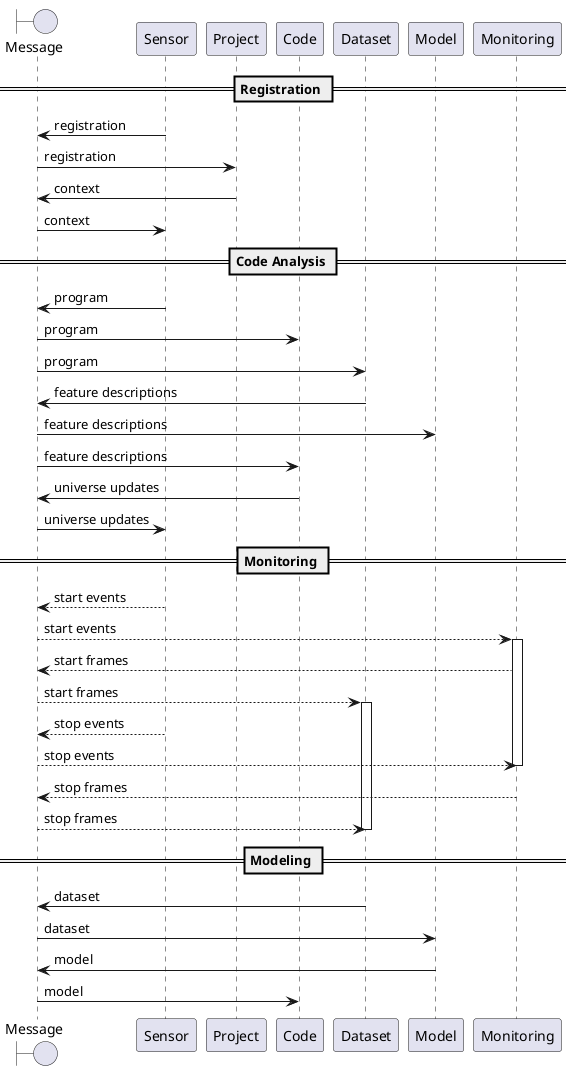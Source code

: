 @startuml
boundary Message
== Registration ==
Sensor -> Message: registration
Message -> Project: registration
Project -> Message: context
Message -> Sensor: context
== Code Analysis ==
Sensor -> Message: program
Message -> Code: program
Message -> Dataset: program
Dataset -> Message: feature descriptions
Message -> Model: feature descriptions
Message -> Code: feature descriptions
Code -> Message: universe updates
Message -> Sensor: universe updates
== Monitoring ==
Sensor --> Message: start events
Message --> Monitoring ++: start events
Monitoring --> Message: start frames
Message --> Dataset ++: start frames
Sensor --> Message : stop events
Message --> Monitoring: stop events
deactivate Monitoring
Monitoring --> Message: stop frames
Message --> Dataset: stop frames
deactivate Dataset
== Modeling ==
Dataset -> Message: dataset
Message -> Model: dataset
Model -> Message: model
Message -> Code: model
@enduml